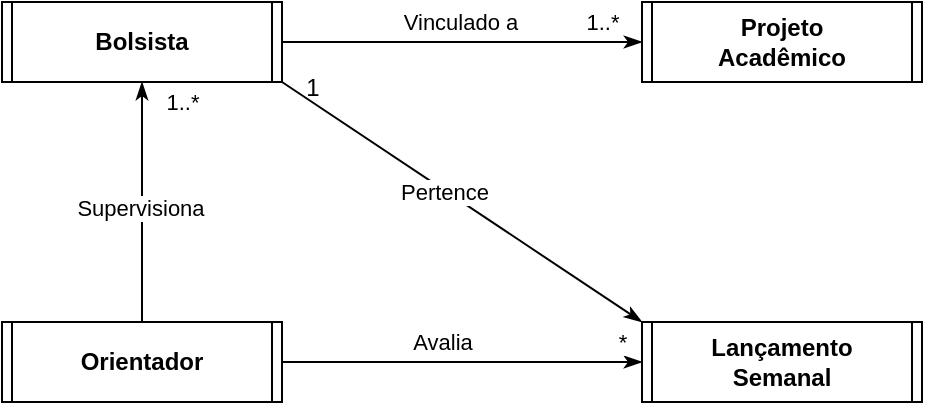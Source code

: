 <mxfile version="27.0.9">
  <diagram name="Page-1" id="v81cD49I4lgxzhYtUR1Y">
    <mxGraphModel dx="821" dy="630" grid="1" gridSize="10" guides="1" tooltips="1" connect="1" arrows="1" fold="1" page="1" pageScale="1" pageWidth="850" pageHeight="1100" math="0" shadow="0">
      <root>
        <mxCell id="0" />
        <mxCell id="1" parent="0" />
        <mxCell id="1dt4uuscqXTDECnrqCFc-1" value="&lt;div&gt;Lançamento Semanal&lt;/div&gt;" style="shape=process2;fixedSize=1;size=5;fontStyle=1;html=1;whiteSpace=wrap;" vertex="1" parent="1">
          <mxGeometry x="360" y="200" width="140" height="40" as="geometry" />
        </mxCell>
        <mxCell id="1dt4uuscqXTDECnrqCFc-11" style="edgeStyle=orthogonalEdgeStyle;rounded=0;orthogonalLoop=1;jettySize=auto;html=1;endArrow=classicThin;startFill=0;endFill=1;" edge="1" parent="1" source="1dt4uuscqXTDECnrqCFc-5" target="1dt4uuscqXTDECnrqCFc-8">
          <mxGeometry relative="1" as="geometry" />
        </mxCell>
        <mxCell id="1dt4uuscqXTDECnrqCFc-12" value="1..*" style="edgeLabel;html=1;align=center;verticalAlign=middle;resizable=0;points=[];" vertex="1" connectable="0" parent="1dt4uuscqXTDECnrqCFc-11">
          <mxGeometry x="0.578" y="4" relative="1" as="geometry">
            <mxPoint x="18" y="-6" as="offset" />
          </mxGeometry>
        </mxCell>
        <mxCell id="1dt4uuscqXTDECnrqCFc-19" value="Vinculado a" style="edgeLabel;html=1;align=center;verticalAlign=middle;resizable=0;points=[];" vertex="1" connectable="0" parent="1dt4uuscqXTDECnrqCFc-11">
          <mxGeometry x="-0.011" y="2" relative="1" as="geometry">
            <mxPoint y="-8" as="offset" />
          </mxGeometry>
        </mxCell>
        <mxCell id="1dt4uuscqXTDECnrqCFc-21" style="rounded=0;orthogonalLoop=1;jettySize=auto;html=1;exitX=1;exitY=1;exitDx=0;exitDy=0;entryX=0;entryY=0;entryDx=0;entryDy=0;strokeColor=default;endArrow=classicThin;startFill=0;endFill=1;" edge="1" parent="1" source="1dt4uuscqXTDECnrqCFc-5" target="1dt4uuscqXTDECnrqCFc-1">
          <mxGeometry relative="1" as="geometry" />
        </mxCell>
        <mxCell id="1dt4uuscqXTDECnrqCFc-23" value="Pertence" style="edgeLabel;html=1;align=center;verticalAlign=middle;resizable=0;points=[];" vertex="1" connectable="0" parent="1dt4uuscqXTDECnrqCFc-21">
          <mxGeometry x="-0.095" y="-1" relative="1" as="geometry">
            <mxPoint as="offset" />
          </mxGeometry>
        </mxCell>
        <mxCell id="1dt4uuscqXTDECnrqCFc-5" value="Bolsista" style="shape=process2;fixedSize=1;size=5;fontStyle=1;html=1;whiteSpace=wrap;" vertex="1" parent="1">
          <mxGeometry x="40" y="40" width="140" height="40" as="geometry" />
        </mxCell>
        <mxCell id="1dt4uuscqXTDECnrqCFc-8" value="&lt;div&gt;Projeto Acadêmico&lt;/div&gt;" style="shape=process2;fixedSize=1;size=5;fontStyle=1;html=1;whiteSpace=wrap;" vertex="1" parent="1">
          <mxGeometry x="360" y="40" width="140" height="40" as="geometry" />
        </mxCell>
        <mxCell id="1dt4uuscqXTDECnrqCFc-13" style="edgeStyle=orthogonalEdgeStyle;rounded=0;orthogonalLoop=1;jettySize=auto;html=1;entryX=0.5;entryY=1;entryDx=0;entryDy=0;endArrow=classicThin;startFill=0;endFill=1;" edge="1" parent="1" source="1dt4uuscqXTDECnrqCFc-9" target="1dt4uuscqXTDECnrqCFc-5">
          <mxGeometry relative="1" as="geometry">
            <Array as="points">
              <mxPoint x="110" y="110" />
              <mxPoint x="110" y="110" />
            </Array>
          </mxGeometry>
        </mxCell>
        <mxCell id="1dt4uuscqXTDECnrqCFc-14" value="1..*" style="edgeLabel;html=1;align=center;verticalAlign=middle;resizable=0;points=[];" vertex="1" connectable="0" parent="1dt4uuscqXTDECnrqCFc-13">
          <mxGeometry x="0.183" y="-1" relative="1" as="geometry">
            <mxPoint x="19" y="-39" as="offset" />
          </mxGeometry>
        </mxCell>
        <mxCell id="1dt4uuscqXTDECnrqCFc-20" value="Supervisiona" style="edgeLabel;html=1;align=center;verticalAlign=middle;resizable=0;points=[];" vertex="1" connectable="0" parent="1dt4uuscqXTDECnrqCFc-13">
          <mxGeometry x="-0.05" y="1" relative="1" as="geometry">
            <mxPoint as="offset" />
          </mxGeometry>
        </mxCell>
        <mxCell id="1dt4uuscqXTDECnrqCFc-15" style="edgeStyle=orthogonalEdgeStyle;rounded=0;orthogonalLoop=1;jettySize=auto;html=1;endArrow=classicThin;startFill=0;endFill=1;" edge="1" parent="1" source="1dt4uuscqXTDECnrqCFc-9" target="1dt4uuscqXTDECnrqCFc-1">
          <mxGeometry relative="1" as="geometry" />
        </mxCell>
        <mxCell id="1dt4uuscqXTDECnrqCFc-16" value="*" style="edgeLabel;html=1;align=center;verticalAlign=middle;resizable=0;points=[];" vertex="1" connectable="0" parent="1dt4uuscqXTDECnrqCFc-15">
          <mxGeometry x="0.722" y="4" relative="1" as="geometry">
            <mxPoint x="15" y="-6" as="offset" />
          </mxGeometry>
        </mxCell>
        <mxCell id="1dt4uuscqXTDECnrqCFc-17" value="Avalia" style="edgeLabel;html=1;align=center;verticalAlign=middle;resizable=0;points=[];" vertex="1" connectable="0" parent="1dt4uuscqXTDECnrqCFc-15">
          <mxGeometry x="-0.178" y="2" relative="1" as="geometry">
            <mxPoint x="6" y="-8" as="offset" />
          </mxGeometry>
        </mxCell>
        <mxCell id="1dt4uuscqXTDECnrqCFc-9" value="Orientador" style="shape=process2;fixedSize=1;size=5;fontStyle=1;html=1;whiteSpace=wrap;" vertex="1" parent="1">
          <mxGeometry x="40" y="200" width="140" height="40" as="geometry" />
        </mxCell>
        <mxCell id="1dt4uuscqXTDECnrqCFc-22" value="1" style="text;html=1;align=center;verticalAlign=middle;resizable=0;points=[];autosize=1;strokeColor=none;fillColor=none;" vertex="1" parent="1">
          <mxGeometry x="180" y="68" width="30" height="30" as="geometry" />
        </mxCell>
      </root>
    </mxGraphModel>
  </diagram>
</mxfile>
